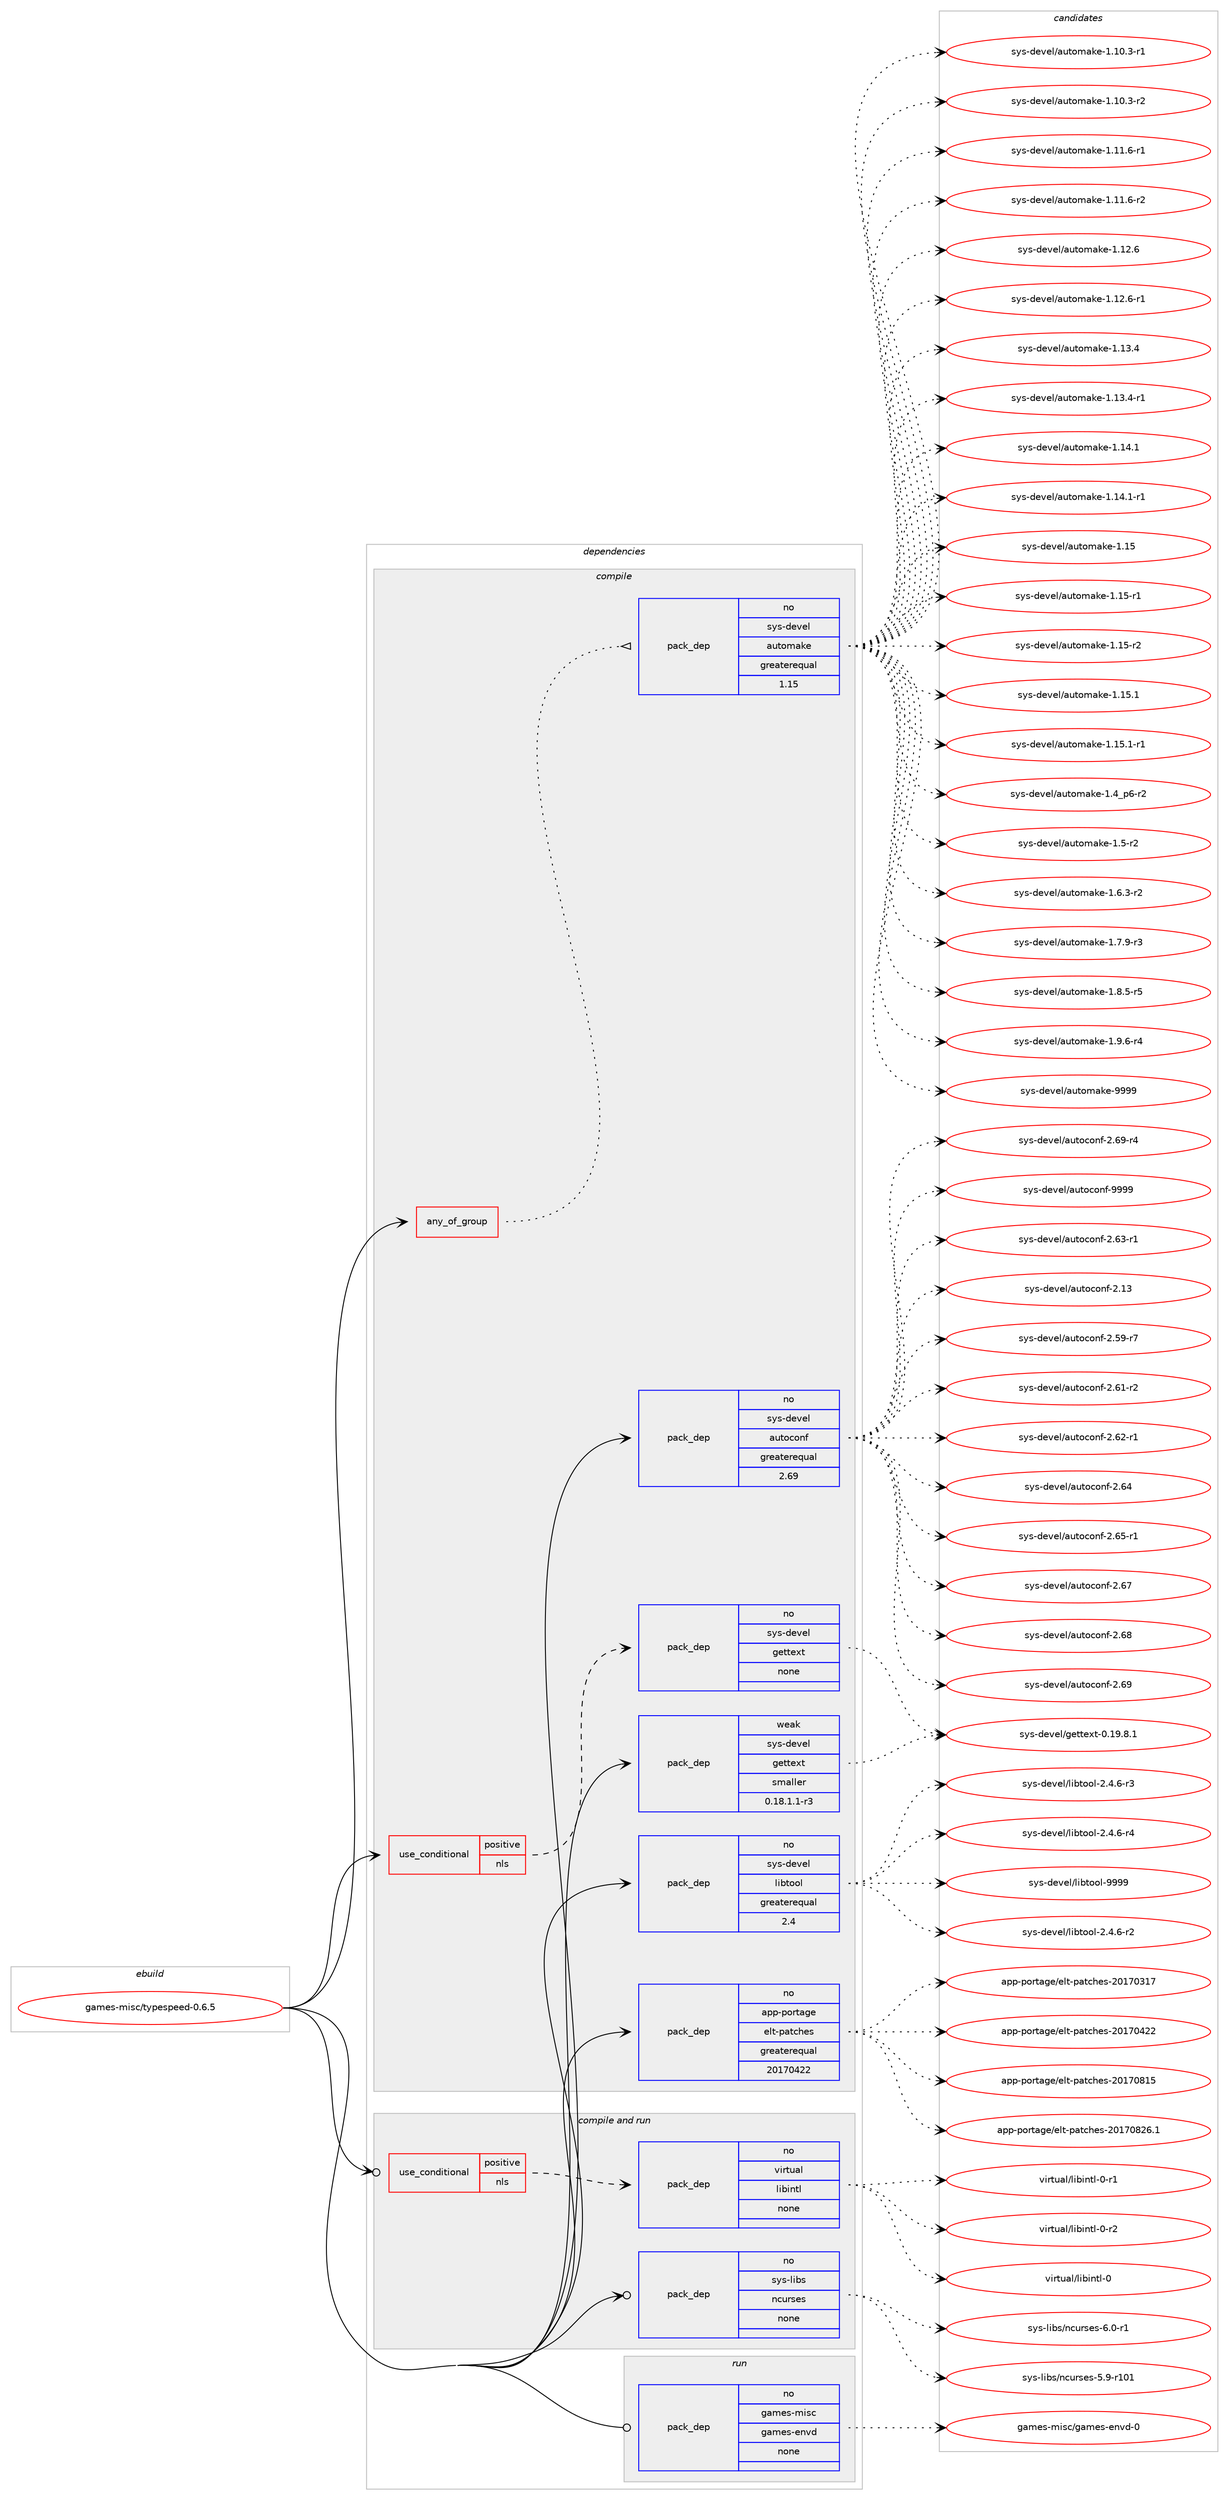 digraph prolog {

# *************
# Graph options
# *************

newrank=true;
concentrate=true;
compound=true;
graph [rankdir=LR,fontname=Helvetica,fontsize=10,ranksep=1.5];#, ranksep=2.5, nodesep=0.2];
edge  [arrowhead=vee];
node  [fontname=Helvetica,fontsize=10];

# **********
# The ebuild
# **********

subgraph cluster_leftcol {
color=gray;
rank=same;
label=<<i>ebuild</i>>;
id [label="games-misc/typespeed-0.6.5", color=red, width=4, href="../games-misc/typespeed-0.6.5.svg"];
}

# ****************
# The dependencies
# ****************

subgraph cluster_midcol {
color=gray;
label=<<i>dependencies</i>>;
subgraph cluster_compile {
fillcolor="#eeeeee";
style=filled;
label=<<i>compile</i>>;
subgraph any4627 {
dependency300631 [label=<<TABLE BORDER="0" CELLBORDER="1" CELLSPACING="0" CELLPADDING="4"><TR><TD CELLPADDING="10">any_of_group</TD></TR></TABLE>>, shape=none, color=red];subgraph pack215164 {
dependency300632 [label=<<TABLE BORDER="0" CELLBORDER="1" CELLSPACING="0" CELLPADDING="4" WIDTH="220"><TR><TD ROWSPAN="6" CELLPADDING="30">pack_dep</TD></TR><TR><TD WIDTH="110">no</TD></TR><TR><TD>sys-devel</TD></TR><TR><TD>automake</TD></TR><TR><TD>greaterequal</TD></TR><TR><TD>1.15</TD></TR></TABLE>>, shape=none, color=blue];
}
dependency300631:e -> dependency300632:w [weight=20,style="dotted",arrowhead="oinv"];
}
id:e -> dependency300631:w [weight=20,style="solid",arrowhead="vee"];
subgraph cond80786 {
dependency300633 [label=<<TABLE BORDER="0" CELLBORDER="1" CELLSPACING="0" CELLPADDING="4"><TR><TD ROWSPAN="3" CELLPADDING="10">use_conditional</TD></TR><TR><TD>positive</TD></TR><TR><TD>nls</TD></TR></TABLE>>, shape=none, color=red];
subgraph pack215165 {
dependency300634 [label=<<TABLE BORDER="0" CELLBORDER="1" CELLSPACING="0" CELLPADDING="4" WIDTH="220"><TR><TD ROWSPAN="6" CELLPADDING="30">pack_dep</TD></TR><TR><TD WIDTH="110">no</TD></TR><TR><TD>sys-devel</TD></TR><TR><TD>gettext</TD></TR><TR><TD>none</TD></TR><TR><TD></TD></TR></TABLE>>, shape=none, color=blue];
}
dependency300633:e -> dependency300634:w [weight=20,style="dashed",arrowhead="vee"];
}
id:e -> dependency300633:w [weight=20,style="solid",arrowhead="vee"];
subgraph pack215166 {
dependency300635 [label=<<TABLE BORDER="0" CELLBORDER="1" CELLSPACING="0" CELLPADDING="4" WIDTH="220"><TR><TD ROWSPAN="6" CELLPADDING="30">pack_dep</TD></TR><TR><TD WIDTH="110">no</TD></TR><TR><TD>app-portage</TD></TR><TR><TD>elt-patches</TD></TR><TR><TD>greaterequal</TD></TR><TR><TD>20170422</TD></TR></TABLE>>, shape=none, color=blue];
}
id:e -> dependency300635:w [weight=20,style="solid",arrowhead="vee"];
subgraph pack215167 {
dependency300636 [label=<<TABLE BORDER="0" CELLBORDER="1" CELLSPACING="0" CELLPADDING="4" WIDTH="220"><TR><TD ROWSPAN="6" CELLPADDING="30">pack_dep</TD></TR><TR><TD WIDTH="110">no</TD></TR><TR><TD>sys-devel</TD></TR><TR><TD>autoconf</TD></TR><TR><TD>greaterequal</TD></TR><TR><TD>2.69</TD></TR></TABLE>>, shape=none, color=blue];
}
id:e -> dependency300636:w [weight=20,style="solid",arrowhead="vee"];
subgraph pack215168 {
dependency300637 [label=<<TABLE BORDER="0" CELLBORDER="1" CELLSPACING="0" CELLPADDING="4" WIDTH="220"><TR><TD ROWSPAN="6" CELLPADDING="30">pack_dep</TD></TR><TR><TD WIDTH="110">no</TD></TR><TR><TD>sys-devel</TD></TR><TR><TD>libtool</TD></TR><TR><TD>greaterequal</TD></TR><TR><TD>2.4</TD></TR></TABLE>>, shape=none, color=blue];
}
id:e -> dependency300637:w [weight=20,style="solid",arrowhead="vee"];
subgraph pack215169 {
dependency300638 [label=<<TABLE BORDER="0" CELLBORDER="1" CELLSPACING="0" CELLPADDING="4" WIDTH="220"><TR><TD ROWSPAN="6" CELLPADDING="30">pack_dep</TD></TR><TR><TD WIDTH="110">weak</TD></TR><TR><TD>sys-devel</TD></TR><TR><TD>gettext</TD></TR><TR><TD>smaller</TD></TR><TR><TD>0.18.1.1-r3</TD></TR></TABLE>>, shape=none, color=blue];
}
id:e -> dependency300638:w [weight=20,style="solid",arrowhead="vee"];
}
subgraph cluster_compileandrun {
fillcolor="#eeeeee";
style=filled;
label=<<i>compile and run</i>>;
subgraph cond80787 {
dependency300639 [label=<<TABLE BORDER="0" CELLBORDER="1" CELLSPACING="0" CELLPADDING="4"><TR><TD ROWSPAN="3" CELLPADDING="10">use_conditional</TD></TR><TR><TD>positive</TD></TR><TR><TD>nls</TD></TR></TABLE>>, shape=none, color=red];
subgraph pack215170 {
dependency300640 [label=<<TABLE BORDER="0" CELLBORDER="1" CELLSPACING="0" CELLPADDING="4" WIDTH="220"><TR><TD ROWSPAN="6" CELLPADDING="30">pack_dep</TD></TR><TR><TD WIDTH="110">no</TD></TR><TR><TD>virtual</TD></TR><TR><TD>libintl</TD></TR><TR><TD>none</TD></TR><TR><TD></TD></TR></TABLE>>, shape=none, color=blue];
}
dependency300639:e -> dependency300640:w [weight=20,style="dashed",arrowhead="vee"];
}
id:e -> dependency300639:w [weight=20,style="solid",arrowhead="odotvee"];
subgraph pack215171 {
dependency300641 [label=<<TABLE BORDER="0" CELLBORDER="1" CELLSPACING="0" CELLPADDING="4" WIDTH="220"><TR><TD ROWSPAN="6" CELLPADDING="30">pack_dep</TD></TR><TR><TD WIDTH="110">no</TD></TR><TR><TD>sys-libs</TD></TR><TR><TD>ncurses</TD></TR><TR><TD>none</TD></TR><TR><TD></TD></TR></TABLE>>, shape=none, color=blue];
}
id:e -> dependency300641:w [weight=20,style="solid",arrowhead="odotvee"];
}
subgraph cluster_run {
fillcolor="#eeeeee";
style=filled;
label=<<i>run</i>>;
subgraph pack215172 {
dependency300642 [label=<<TABLE BORDER="0" CELLBORDER="1" CELLSPACING="0" CELLPADDING="4" WIDTH="220"><TR><TD ROWSPAN="6" CELLPADDING="30">pack_dep</TD></TR><TR><TD WIDTH="110">no</TD></TR><TR><TD>games-misc</TD></TR><TR><TD>games-envd</TD></TR><TR><TD>none</TD></TR><TR><TD></TD></TR></TABLE>>, shape=none, color=blue];
}
id:e -> dependency300642:w [weight=20,style="solid",arrowhead="odot"];
}
}

# **************
# The candidates
# **************

subgraph cluster_choices {
rank=same;
color=gray;
label=<<i>candidates</i>>;

subgraph choice215164 {
color=black;
nodesep=1;
choice11512111545100101118101108479711711611110997107101454946494846514511449 [label="sys-devel/automake-1.10.3-r1", color=red, width=4,href="../sys-devel/automake-1.10.3-r1.svg"];
choice11512111545100101118101108479711711611110997107101454946494846514511450 [label="sys-devel/automake-1.10.3-r2", color=red, width=4,href="../sys-devel/automake-1.10.3-r2.svg"];
choice11512111545100101118101108479711711611110997107101454946494946544511449 [label="sys-devel/automake-1.11.6-r1", color=red, width=4,href="../sys-devel/automake-1.11.6-r1.svg"];
choice11512111545100101118101108479711711611110997107101454946494946544511450 [label="sys-devel/automake-1.11.6-r2", color=red, width=4,href="../sys-devel/automake-1.11.6-r2.svg"];
choice1151211154510010111810110847971171161111099710710145494649504654 [label="sys-devel/automake-1.12.6", color=red, width=4,href="../sys-devel/automake-1.12.6.svg"];
choice11512111545100101118101108479711711611110997107101454946495046544511449 [label="sys-devel/automake-1.12.6-r1", color=red, width=4,href="../sys-devel/automake-1.12.6-r1.svg"];
choice1151211154510010111810110847971171161111099710710145494649514652 [label="sys-devel/automake-1.13.4", color=red, width=4,href="../sys-devel/automake-1.13.4.svg"];
choice11512111545100101118101108479711711611110997107101454946495146524511449 [label="sys-devel/automake-1.13.4-r1", color=red, width=4,href="../sys-devel/automake-1.13.4-r1.svg"];
choice1151211154510010111810110847971171161111099710710145494649524649 [label="sys-devel/automake-1.14.1", color=red, width=4,href="../sys-devel/automake-1.14.1.svg"];
choice11512111545100101118101108479711711611110997107101454946495246494511449 [label="sys-devel/automake-1.14.1-r1", color=red, width=4,href="../sys-devel/automake-1.14.1-r1.svg"];
choice115121115451001011181011084797117116111109971071014549464953 [label="sys-devel/automake-1.15", color=red, width=4,href="../sys-devel/automake-1.15.svg"];
choice1151211154510010111810110847971171161111099710710145494649534511449 [label="sys-devel/automake-1.15-r1", color=red, width=4,href="../sys-devel/automake-1.15-r1.svg"];
choice1151211154510010111810110847971171161111099710710145494649534511450 [label="sys-devel/automake-1.15-r2", color=red, width=4,href="../sys-devel/automake-1.15-r2.svg"];
choice1151211154510010111810110847971171161111099710710145494649534649 [label="sys-devel/automake-1.15.1", color=red, width=4,href="../sys-devel/automake-1.15.1.svg"];
choice11512111545100101118101108479711711611110997107101454946495346494511449 [label="sys-devel/automake-1.15.1-r1", color=red, width=4,href="../sys-devel/automake-1.15.1-r1.svg"];
choice115121115451001011181011084797117116111109971071014549465295112544511450 [label="sys-devel/automake-1.4_p6-r2", color=red, width=4,href="../sys-devel/automake-1.4_p6-r2.svg"];
choice11512111545100101118101108479711711611110997107101454946534511450 [label="sys-devel/automake-1.5-r2", color=red, width=4,href="../sys-devel/automake-1.5-r2.svg"];
choice115121115451001011181011084797117116111109971071014549465446514511450 [label="sys-devel/automake-1.6.3-r2", color=red, width=4,href="../sys-devel/automake-1.6.3-r2.svg"];
choice115121115451001011181011084797117116111109971071014549465546574511451 [label="sys-devel/automake-1.7.9-r3", color=red, width=4,href="../sys-devel/automake-1.7.9-r3.svg"];
choice115121115451001011181011084797117116111109971071014549465646534511453 [label="sys-devel/automake-1.8.5-r5", color=red, width=4,href="../sys-devel/automake-1.8.5-r5.svg"];
choice115121115451001011181011084797117116111109971071014549465746544511452 [label="sys-devel/automake-1.9.6-r4", color=red, width=4,href="../sys-devel/automake-1.9.6-r4.svg"];
choice115121115451001011181011084797117116111109971071014557575757 [label="sys-devel/automake-9999", color=red, width=4,href="../sys-devel/automake-9999.svg"];
dependency300632:e -> choice11512111545100101118101108479711711611110997107101454946494846514511449:w [style=dotted,weight="100"];
dependency300632:e -> choice11512111545100101118101108479711711611110997107101454946494846514511450:w [style=dotted,weight="100"];
dependency300632:e -> choice11512111545100101118101108479711711611110997107101454946494946544511449:w [style=dotted,weight="100"];
dependency300632:e -> choice11512111545100101118101108479711711611110997107101454946494946544511450:w [style=dotted,weight="100"];
dependency300632:e -> choice1151211154510010111810110847971171161111099710710145494649504654:w [style=dotted,weight="100"];
dependency300632:e -> choice11512111545100101118101108479711711611110997107101454946495046544511449:w [style=dotted,weight="100"];
dependency300632:e -> choice1151211154510010111810110847971171161111099710710145494649514652:w [style=dotted,weight="100"];
dependency300632:e -> choice11512111545100101118101108479711711611110997107101454946495146524511449:w [style=dotted,weight="100"];
dependency300632:e -> choice1151211154510010111810110847971171161111099710710145494649524649:w [style=dotted,weight="100"];
dependency300632:e -> choice11512111545100101118101108479711711611110997107101454946495246494511449:w [style=dotted,weight="100"];
dependency300632:e -> choice115121115451001011181011084797117116111109971071014549464953:w [style=dotted,weight="100"];
dependency300632:e -> choice1151211154510010111810110847971171161111099710710145494649534511449:w [style=dotted,weight="100"];
dependency300632:e -> choice1151211154510010111810110847971171161111099710710145494649534511450:w [style=dotted,weight="100"];
dependency300632:e -> choice1151211154510010111810110847971171161111099710710145494649534649:w [style=dotted,weight="100"];
dependency300632:e -> choice11512111545100101118101108479711711611110997107101454946495346494511449:w [style=dotted,weight="100"];
dependency300632:e -> choice115121115451001011181011084797117116111109971071014549465295112544511450:w [style=dotted,weight="100"];
dependency300632:e -> choice11512111545100101118101108479711711611110997107101454946534511450:w [style=dotted,weight="100"];
dependency300632:e -> choice115121115451001011181011084797117116111109971071014549465446514511450:w [style=dotted,weight="100"];
dependency300632:e -> choice115121115451001011181011084797117116111109971071014549465546574511451:w [style=dotted,weight="100"];
dependency300632:e -> choice115121115451001011181011084797117116111109971071014549465646534511453:w [style=dotted,weight="100"];
dependency300632:e -> choice115121115451001011181011084797117116111109971071014549465746544511452:w [style=dotted,weight="100"];
dependency300632:e -> choice115121115451001011181011084797117116111109971071014557575757:w [style=dotted,weight="100"];
}
subgraph choice215165 {
color=black;
nodesep=1;
choice1151211154510010111810110847103101116116101120116454846495746564649 [label="sys-devel/gettext-0.19.8.1", color=red, width=4,href="../sys-devel/gettext-0.19.8.1.svg"];
dependency300634:e -> choice1151211154510010111810110847103101116116101120116454846495746564649:w [style=dotted,weight="100"];
}
subgraph choice215166 {
color=black;
nodesep=1;
choice97112112451121111141169710310147101108116451129711699104101115455048495548514955 [label="app-portage/elt-patches-20170317", color=red, width=4,href="../app-portage/elt-patches-20170317.svg"];
choice97112112451121111141169710310147101108116451129711699104101115455048495548525050 [label="app-portage/elt-patches-20170422", color=red, width=4,href="../app-portage/elt-patches-20170422.svg"];
choice97112112451121111141169710310147101108116451129711699104101115455048495548564953 [label="app-portage/elt-patches-20170815", color=red, width=4,href="../app-portage/elt-patches-20170815.svg"];
choice971121124511211111411697103101471011081164511297116991041011154550484955485650544649 [label="app-portage/elt-patches-20170826.1", color=red, width=4,href="../app-portage/elt-patches-20170826.1.svg"];
dependency300635:e -> choice97112112451121111141169710310147101108116451129711699104101115455048495548514955:w [style=dotted,weight="100"];
dependency300635:e -> choice97112112451121111141169710310147101108116451129711699104101115455048495548525050:w [style=dotted,weight="100"];
dependency300635:e -> choice97112112451121111141169710310147101108116451129711699104101115455048495548564953:w [style=dotted,weight="100"];
dependency300635:e -> choice971121124511211111411697103101471011081164511297116991041011154550484955485650544649:w [style=dotted,weight="100"];
}
subgraph choice215167 {
color=black;
nodesep=1;
choice115121115451001011181011084797117116111991111101024550464951 [label="sys-devel/autoconf-2.13", color=red, width=4,href="../sys-devel/autoconf-2.13.svg"];
choice1151211154510010111810110847971171161119911111010245504653574511455 [label="sys-devel/autoconf-2.59-r7", color=red, width=4,href="../sys-devel/autoconf-2.59-r7.svg"];
choice1151211154510010111810110847971171161119911111010245504654494511450 [label="sys-devel/autoconf-2.61-r2", color=red, width=4,href="../sys-devel/autoconf-2.61-r2.svg"];
choice1151211154510010111810110847971171161119911111010245504654504511449 [label="sys-devel/autoconf-2.62-r1", color=red, width=4,href="../sys-devel/autoconf-2.62-r1.svg"];
choice1151211154510010111810110847971171161119911111010245504654514511449 [label="sys-devel/autoconf-2.63-r1", color=red, width=4,href="../sys-devel/autoconf-2.63-r1.svg"];
choice115121115451001011181011084797117116111991111101024550465452 [label="sys-devel/autoconf-2.64", color=red, width=4,href="../sys-devel/autoconf-2.64.svg"];
choice1151211154510010111810110847971171161119911111010245504654534511449 [label="sys-devel/autoconf-2.65-r1", color=red, width=4,href="../sys-devel/autoconf-2.65-r1.svg"];
choice115121115451001011181011084797117116111991111101024550465455 [label="sys-devel/autoconf-2.67", color=red, width=4,href="../sys-devel/autoconf-2.67.svg"];
choice115121115451001011181011084797117116111991111101024550465456 [label="sys-devel/autoconf-2.68", color=red, width=4,href="../sys-devel/autoconf-2.68.svg"];
choice115121115451001011181011084797117116111991111101024550465457 [label="sys-devel/autoconf-2.69", color=red, width=4,href="../sys-devel/autoconf-2.69.svg"];
choice1151211154510010111810110847971171161119911111010245504654574511452 [label="sys-devel/autoconf-2.69-r4", color=red, width=4,href="../sys-devel/autoconf-2.69-r4.svg"];
choice115121115451001011181011084797117116111991111101024557575757 [label="sys-devel/autoconf-9999", color=red, width=4,href="../sys-devel/autoconf-9999.svg"];
dependency300636:e -> choice115121115451001011181011084797117116111991111101024550464951:w [style=dotted,weight="100"];
dependency300636:e -> choice1151211154510010111810110847971171161119911111010245504653574511455:w [style=dotted,weight="100"];
dependency300636:e -> choice1151211154510010111810110847971171161119911111010245504654494511450:w [style=dotted,weight="100"];
dependency300636:e -> choice1151211154510010111810110847971171161119911111010245504654504511449:w [style=dotted,weight="100"];
dependency300636:e -> choice1151211154510010111810110847971171161119911111010245504654514511449:w [style=dotted,weight="100"];
dependency300636:e -> choice115121115451001011181011084797117116111991111101024550465452:w [style=dotted,weight="100"];
dependency300636:e -> choice1151211154510010111810110847971171161119911111010245504654534511449:w [style=dotted,weight="100"];
dependency300636:e -> choice115121115451001011181011084797117116111991111101024550465455:w [style=dotted,weight="100"];
dependency300636:e -> choice115121115451001011181011084797117116111991111101024550465456:w [style=dotted,weight="100"];
dependency300636:e -> choice115121115451001011181011084797117116111991111101024550465457:w [style=dotted,weight="100"];
dependency300636:e -> choice1151211154510010111810110847971171161119911111010245504654574511452:w [style=dotted,weight="100"];
dependency300636:e -> choice115121115451001011181011084797117116111991111101024557575757:w [style=dotted,weight="100"];
}
subgraph choice215168 {
color=black;
nodesep=1;
choice1151211154510010111810110847108105981161111111084550465246544511450 [label="sys-devel/libtool-2.4.6-r2", color=red, width=4,href="../sys-devel/libtool-2.4.6-r2.svg"];
choice1151211154510010111810110847108105981161111111084550465246544511451 [label="sys-devel/libtool-2.4.6-r3", color=red, width=4,href="../sys-devel/libtool-2.4.6-r3.svg"];
choice1151211154510010111810110847108105981161111111084550465246544511452 [label="sys-devel/libtool-2.4.6-r4", color=red, width=4,href="../sys-devel/libtool-2.4.6-r4.svg"];
choice1151211154510010111810110847108105981161111111084557575757 [label="sys-devel/libtool-9999", color=red, width=4,href="../sys-devel/libtool-9999.svg"];
dependency300637:e -> choice1151211154510010111810110847108105981161111111084550465246544511450:w [style=dotted,weight="100"];
dependency300637:e -> choice1151211154510010111810110847108105981161111111084550465246544511451:w [style=dotted,weight="100"];
dependency300637:e -> choice1151211154510010111810110847108105981161111111084550465246544511452:w [style=dotted,weight="100"];
dependency300637:e -> choice1151211154510010111810110847108105981161111111084557575757:w [style=dotted,weight="100"];
}
subgraph choice215169 {
color=black;
nodesep=1;
choice1151211154510010111810110847103101116116101120116454846495746564649 [label="sys-devel/gettext-0.19.8.1", color=red, width=4,href="../sys-devel/gettext-0.19.8.1.svg"];
dependency300638:e -> choice1151211154510010111810110847103101116116101120116454846495746564649:w [style=dotted,weight="100"];
}
subgraph choice215170 {
color=black;
nodesep=1;
choice1181051141161179710847108105981051101161084548 [label="virtual/libintl-0", color=red, width=4,href="../virtual/libintl-0.svg"];
choice11810511411611797108471081059810511011610845484511449 [label="virtual/libintl-0-r1", color=red, width=4,href="../virtual/libintl-0-r1.svg"];
choice11810511411611797108471081059810511011610845484511450 [label="virtual/libintl-0-r2", color=red, width=4,href="../virtual/libintl-0-r2.svg"];
dependency300640:e -> choice1181051141161179710847108105981051101161084548:w [style=dotted,weight="100"];
dependency300640:e -> choice11810511411611797108471081059810511011610845484511449:w [style=dotted,weight="100"];
dependency300640:e -> choice11810511411611797108471081059810511011610845484511450:w [style=dotted,weight="100"];
}
subgraph choice215171 {
color=black;
nodesep=1;
choice115121115451081059811547110991171141151011154553465745114494849 [label="sys-libs/ncurses-5.9-r101", color=red, width=4,href="../sys-libs/ncurses-5.9-r101.svg"];
choice11512111545108105981154711099117114115101115455446484511449 [label="sys-libs/ncurses-6.0-r1", color=red, width=4,href="../sys-libs/ncurses-6.0-r1.svg"];
dependency300641:e -> choice115121115451081059811547110991171141151011154553465745114494849:w [style=dotted,weight="100"];
dependency300641:e -> choice11512111545108105981154711099117114115101115455446484511449:w [style=dotted,weight="100"];
}
subgraph choice215172 {
color=black;
nodesep=1;
choice1039710910111545109105115994710397109101115451011101181004548 [label="games-misc/games-envd-0", color=red, width=4,href="../games-misc/games-envd-0.svg"];
dependency300642:e -> choice1039710910111545109105115994710397109101115451011101181004548:w [style=dotted,weight="100"];
}
}

}
